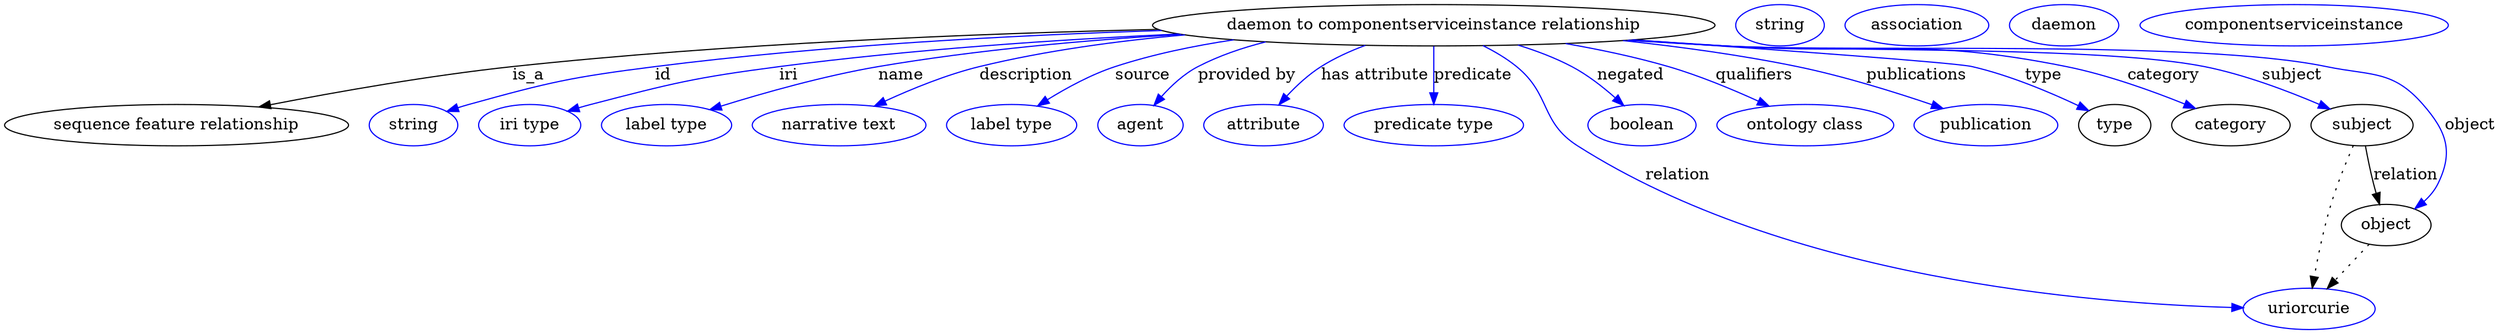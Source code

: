 digraph {
	graph [bb="0,0,2164.5,283"];
	node [label="\N"];
	"daemon to componentserviceinstance relationship"	[height=0.5,
		label="daemon to componentserviceinstance relationship",
		pos="1242.5,265",
		width=6.7883];
	"sequence feature relationship"	[height=0.5,
		pos="149.49,178",
		width=4.1524];
	"daemon to componentserviceinstance relationship" -> "sequence feature relationship"	[label=is_a,
		lp="455.49,221.5",
		pos="e,221.13,193.86 1002.7,261.4 843.23,257.73 629.37,249.11 441.49,229 369.94,221.34 289.38,207.12 231.03,195.8"];
	id	[color=blue,
		height=0.5,
		label=string,
		pos="355.49,178",
		width=1.0652];
	"daemon to componentserviceinstance relationship" -> id	[color=blue,
		label=id,
		lp="572.49,221.5",
		pos="e,384.47,190 1006,260.42 875.6,256.28 711.14,247.49 565.49,229 492.59,219.74 474.29,215.65 403.49,196 400.38,195.14 397.18,194.17 \
393.98,193.16",
		style=solid];
	iri	[color=blue,
		height=0.5,
		label="iri type",
		pos="456.49,178",
		width=1.2277];
	"daemon to componentserviceinstance relationship" -> iri	[color=blue,
		label=iri,
		lp="681.49,221.5",
		pos="e,489.4,190.19 1020.6,257.42 915.1,252.48 787.45,243.9 673.49,229 599.76,219.36 581.44,214.72 509.49,196 506.11,195.12 502.63,194.15 \
499.15,193.14",
		style=solid];
	name	[color=blue,
		height=0.5,
		label="label type",
		pos="575.49,178",
		width=1.5707];
	"daemon to componentserviceinstance relationship" -> name	[color=blue,
		label=name,
		lp="779.49,221.5",
		pos="e,613.07,191.51 1022.9,257.05 939.94,252.08 844.96,243.57 759.49,229 712.36,220.97 659.84,206.08 623.02,194.64",
		style=solid];
	description	[color=blue,
		height=0.5,
		label="narrative text",
		pos="725.49,178",
		width=2.0943];
	"daemon to componentserviceinstance relationship" -> description	[color=blue,
		label=description,
		lp="887.99,221.5",
		pos="e,756.22,194.62 1026.1,256.6 967.55,251.42 904.6,242.9 847.49,229 819.14,222.1 788.78,209.68 765.44,198.95",
		style=solid];
	source	[color=blue,
		height=0.5,
		label="label type",
		pos="875.49,178",
		width=1.5707];
	"daemon to componentserviceinstance relationship" -> source	[color=blue,
		label=source,
		lp="989.49,221.5",
		pos="e,898.05,194.74 1068.5,252.3 1033.8,247.12 998.08,239.67 965.49,229 944.85,222.24 923.53,210.64 906.82,200.31",
		style=solid];
	"provided by"	[color=blue,
		height=0.5,
		label=agent,
		pos="987.49,178",
		width=1.0291];
	"daemon to componentserviceinstance relationship" -> "provided by"	[color=blue,
		label="provided by",
		lp="1080,221.5",
		pos="e,999.19,195.15 1096.3,250.5 1075.9,245.37 1055.7,238.41 1037.5,229 1025.4,222.74 1014.4,212.52 1005.8,202.94",
		style=solid];
	"has attribute"	[color=blue,
		height=0.5,
		label=attribute,
		pos="1094.5,178",
		width=1.4443];
	"daemon to componentserviceinstance relationship" -> "has attribute"	[color=blue,
		label="has attribute",
		lp="1191.5,221.5",
		pos="e,1107.8,195.77 1183,247.51 1169.8,242.57 1156.2,236.44 1144.5,229 1133.6,222.09 1123.2,212.42 1114.7,203.42",
		style=solid];
	predicate	[color=blue,
		height=0.5,
		label="predicate type",
		pos="1242.5,178",
		width=2.1665];
	"daemon to componentserviceinstance relationship" -> predicate	[color=blue,
		label=predicate,
		lp="1276.5,221.5",
		pos="e,1242.5,196.18 1242.5,246.8 1242.5,235.16 1242.5,219.55 1242.5,206.24",
		style=solid];
	relation	[color=blue,
		height=0.5,
		label=uriorcurie,
		pos="2002.5,18",
		width=1.5887];
	"daemon to componentserviceinstance relationship" -> relation	[color=blue,
		label=relation,
		lp="1454.5,134.5",
		pos="e,1945,19.01 1285.2,247.27 1295.4,242.23 1305.8,236.12 1314.5,229 1344.5,204.56 1334.9,180.77 1367.5,160 1549.1,44.341 1812.4,22.749 \
1935,19.262",
		style=solid];
	negated	[color=blue,
		height=0.5,
		label=boolean,
		pos="1423.5,178",
		width=1.2999];
	"daemon to componentserviceinstance relationship" -> negated	[color=blue,
		label=negated,
		lp="1413.5,221.5",
		pos="e,1407.7,194.99 1315.7,247.73 1331.6,242.82 1348,236.64 1362.5,229 1376,221.88 1389.3,211.46 1400,201.98",
		style=solid];
	qualifiers	[color=blue,
		height=0.5,
		label="ontology class",
		pos="1564.5,178",
		width=2.1304];
	"daemon to componentserviceinstance relationship" -> qualifiers	[color=blue,
		label=qualifiers,
		lp="1520,221.5",
		pos="e,1533.2,194.62 1357.4,249.06 1386.7,243.95 1418,237.35 1446.5,229 1473,221.22 1501.6,209.21 1524,198.91",
		style=solid];
	publications	[color=blue,
		height=0.5,
		label=publication,
		pos="1721.5,178",
		width=1.7332];
	"daemon to componentserviceinstance relationship" -> publications	[color=blue,
		label=publications,
		lp="1661.5,221.5",
		pos="e,1684.2,192.53 1406.5,251.59 1455.4,246.33 1508.9,239.03 1557.5,229 1597.6,220.72 1642.1,206.88 1674.5,195.85",
		style=solid];
	type	[height=0.5,
		pos="1833.5,178",
		width=0.86659];
	"daemon to componentserviceinstance relationship" -> type	[color=blue,
		label=type,
		lp="1771.5,221.5",
		pos="e,1810.9,190.64 1415.5,252.26 1542.3,243.46 1694.9,232.37 1709.5,229 1742,221.5 1777.2,206.63 1801.7,195.05",
		style=solid];
	category	[height=0.5,
		pos="1934.5,178",
		width=1.4263];
	"daemon to componentserviceinstance relationship" -> category	[color=blue,
		label=category,
		lp="1876,221.5",
		pos="e,1903.7,192.57 1415.7,252.27 1442.7,250.48 1470.4,248.67 1496.5,247 1627.6,238.61 1662.7,254.92 1791.5,229 1827.1,221.83 1866,207.83 \
1894.2,196.46",
		style=solid];
	subject	[height=0.5,
		pos="2048.5,178",
		width=1.2277];
	"daemon to componentserviceinstance relationship" -> subject	[color=blue,
		label=subject,
		lp="1987.5,221.5",
		pos="e,2020.6,192.05 1412.6,252.06 1440.6,250.26 1469.3,248.5 1496.5,247 1588.7,241.92 1821,247.04 1911.5,229 1946.3,222.06 1984.1,207.71 \
2011.2,196.16",
		style=solid];
	object	[height=0.5,
		pos="2069.5,91",
		width=1.0832];
	"daemon to componentserviceinstance relationship" -> object	[color=blue,
		label=object,
		lp="2142.5,178",
		pos="e,2094.4,105.25 1411.2,251.94 1439.6,250.13 1468.9,248.4 1496.5,247 1612.2,241.13 1904.1,252.52 2017.5,229 2056.8,220.86 2075.1,\
226.25 2101.5,196 2122,172.46 2128.2,155.03 2114.5,127 2111.6,121.17 2107.3,116.02 2102.4,111.6",
		style=solid];
	association_type	[color=blue,
		height=0.5,
		label=string,
		pos="1543.5,265",
		width=1.0652];
	association_category	[color=blue,
		height=0.5,
		label=association,
		pos="1662.5,265",
		width=1.7332];
	subject -> relation	[pos="e,2005.2,36.136 2040.9,160.24 2035,146.64 2026.9,126.88 2021.5,109 2015.2,88.265 2010.3,64.241 2007,46.231",
		style=dotted];
	subject -> object	[label=relation,
		lp="2086.5,134.5",
		pos="e,2063.7,108.98 2051.5,159.77 2053.3,150.09 2055.7,137.8 2058.5,127 2059.2,124.32 2059.9,121.53 2060.8,118.76"];
	"daemon to componentserviceinstance relationship_subject"	[color=blue,
		height=0.5,
		label=daemon,
		pos="1790.5,265",
		width=1.3179];
	object -> relation	[pos="e,2018.2,35.702 2054.6,74.243 2046,65.127 2035,53.465 2025.3,43.208",
		style=dotted];
	"daemon to componentserviceinstance relationship_object"	[color=blue,
		height=0.5,
		label=componentserviceinstance,
		pos="1989.5,265",
		width=3.7191];
}
